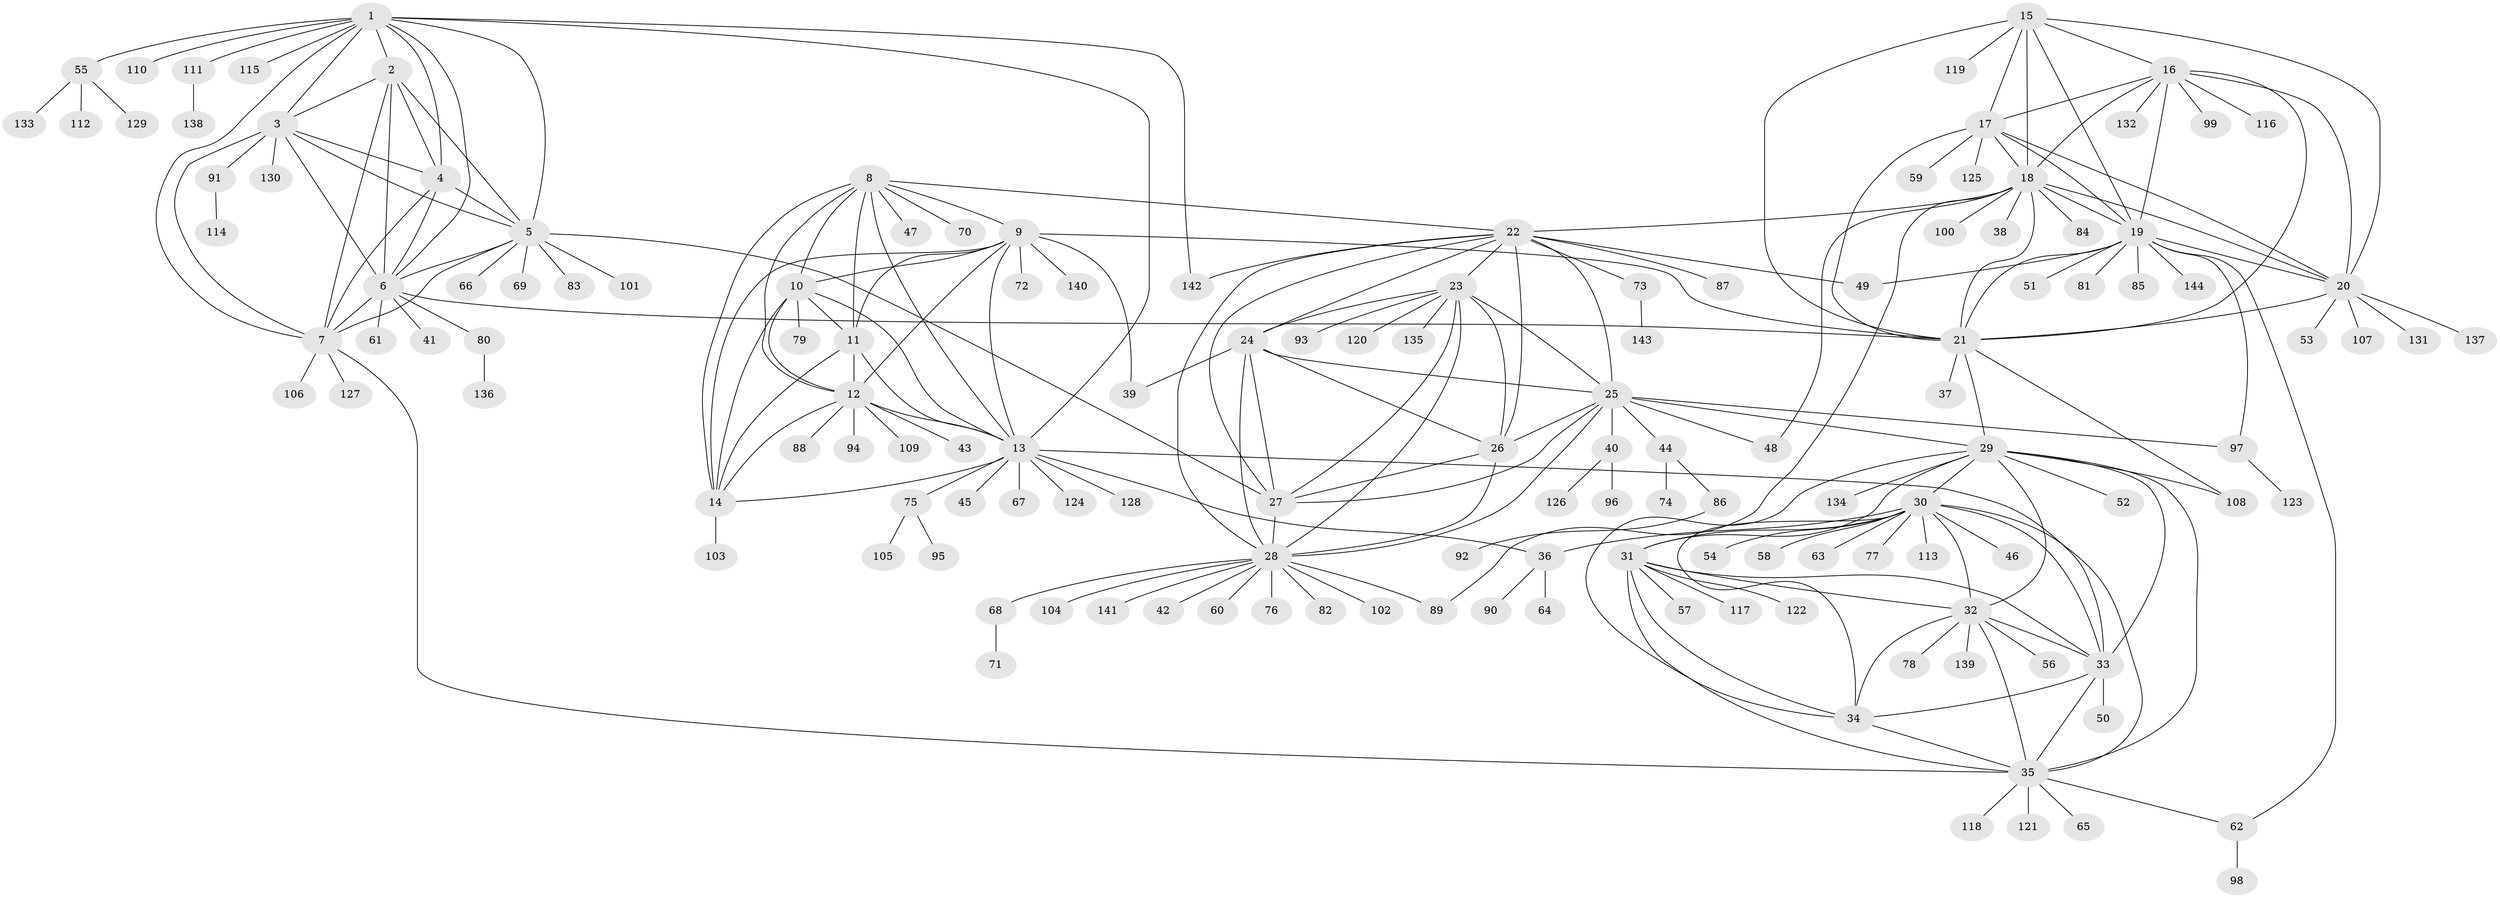 // coarse degree distribution, {9: 0.02631578947368421, 5: 0.017543859649122806, 7: 0.043859649122807015, 16: 0.008771929824561403, 11: 0.03508771929824561, 8: 0.02631578947368421, 4: 0.017543859649122806, 6: 0.017543859649122806, 13: 0.017543859649122806, 10: 0.008771929824561403, 18: 0.008771929824561403, 3: 0.043859649122807015, 1: 0.6228070175438597, 2: 0.10526315789473684}
// Generated by graph-tools (version 1.1) at 2025/24/03/03/25 07:24:09]
// undirected, 144 vertices, 233 edges
graph export_dot {
graph [start="1"]
  node [color=gray90,style=filled];
  1;
  2;
  3;
  4;
  5;
  6;
  7;
  8;
  9;
  10;
  11;
  12;
  13;
  14;
  15;
  16;
  17;
  18;
  19;
  20;
  21;
  22;
  23;
  24;
  25;
  26;
  27;
  28;
  29;
  30;
  31;
  32;
  33;
  34;
  35;
  36;
  37;
  38;
  39;
  40;
  41;
  42;
  43;
  44;
  45;
  46;
  47;
  48;
  49;
  50;
  51;
  52;
  53;
  54;
  55;
  56;
  57;
  58;
  59;
  60;
  61;
  62;
  63;
  64;
  65;
  66;
  67;
  68;
  69;
  70;
  71;
  72;
  73;
  74;
  75;
  76;
  77;
  78;
  79;
  80;
  81;
  82;
  83;
  84;
  85;
  86;
  87;
  88;
  89;
  90;
  91;
  92;
  93;
  94;
  95;
  96;
  97;
  98;
  99;
  100;
  101;
  102;
  103;
  104;
  105;
  106;
  107;
  108;
  109;
  110;
  111;
  112;
  113;
  114;
  115;
  116;
  117;
  118;
  119;
  120;
  121;
  122;
  123;
  124;
  125;
  126;
  127;
  128;
  129;
  130;
  131;
  132;
  133;
  134;
  135;
  136;
  137;
  138;
  139;
  140;
  141;
  142;
  143;
  144;
  1 -- 2;
  1 -- 3;
  1 -- 4;
  1 -- 5;
  1 -- 6;
  1 -- 7;
  1 -- 13;
  1 -- 55;
  1 -- 110;
  1 -- 111;
  1 -- 115;
  1 -- 142;
  2 -- 3;
  2 -- 4;
  2 -- 5;
  2 -- 6;
  2 -- 7;
  3 -- 4;
  3 -- 5;
  3 -- 6;
  3 -- 7;
  3 -- 91;
  3 -- 130;
  4 -- 5;
  4 -- 6;
  4 -- 7;
  5 -- 6;
  5 -- 7;
  5 -- 27;
  5 -- 66;
  5 -- 69;
  5 -- 83;
  5 -- 101;
  6 -- 7;
  6 -- 21;
  6 -- 41;
  6 -- 61;
  6 -- 80;
  7 -- 35;
  7 -- 106;
  7 -- 127;
  8 -- 9;
  8 -- 10;
  8 -- 11;
  8 -- 12;
  8 -- 13;
  8 -- 14;
  8 -- 22;
  8 -- 47;
  8 -- 70;
  9 -- 10;
  9 -- 11;
  9 -- 12;
  9 -- 13;
  9 -- 14;
  9 -- 21;
  9 -- 39;
  9 -- 72;
  9 -- 140;
  10 -- 11;
  10 -- 12;
  10 -- 13;
  10 -- 14;
  10 -- 79;
  11 -- 12;
  11 -- 13;
  11 -- 14;
  12 -- 13;
  12 -- 14;
  12 -- 43;
  12 -- 88;
  12 -- 94;
  12 -- 109;
  13 -- 14;
  13 -- 33;
  13 -- 36;
  13 -- 45;
  13 -- 67;
  13 -- 75;
  13 -- 124;
  13 -- 128;
  14 -- 103;
  15 -- 16;
  15 -- 17;
  15 -- 18;
  15 -- 19;
  15 -- 20;
  15 -- 21;
  15 -- 119;
  16 -- 17;
  16 -- 18;
  16 -- 19;
  16 -- 20;
  16 -- 21;
  16 -- 99;
  16 -- 116;
  16 -- 132;
  17 -- 18;
  17 -- 19;
  17 -- 20;
  17 -- 21;
  17 -- 59;
  17 -- 125;
  18 -- 19;
  18 -- 20;
  18 -- 21;
  18 -- 22;
  18 -- 38;
  18 -- 48;
  18 -- 84;
  18 -- 89;
  18 -- 100;
  19 -- 20;
  19 -- 21;
  19 -- 49;
  19 -- 51;
  19 -- 62;
  19 -- 81;
  19 -- 85;
  19 -- 97;
  19 -- 144;
  20 -- 21;
  20 -- 53;
  20 -- 107;
  20 -- 131;
  20 -- 137;
  21 -- 29;
  21 -- 37;
  21 -- 108;
  22 -- 23;
  22 -- 24;
  22 -- 25;
  22 -- 26;
  22 -- 27;
  22 -- 28;
  22 -- 49;
  22 -- 73;
  22 -- 87;
  22 -- 142;
  23 -- 24;
  23 -- 25;
  23 -- 26;
  23 -- 27;
  23 -- 28;
  23 -- 93;
  23 -- 120;
  23 -- 135;
  24 -- 25;
  24 -- 26;
  24 -- 27;
  24 -- 28;
  24 -- 39;
  25 -- 26;
  25 -- 27;
  25 -- 28;
  25 -- 29;
  25 -- 40;
  25 -- 44;
  25 -- 48;
  25 -- 97;
  26 -- 27;
  26 -- 28;
  27 -- 28;
  28 -- 42;
  28 -- 60;
  28 -- 68;
  28 -- 76;
  28 -- 82;
  28 -- 89;
  28 -- 102;
  28 -- 104;
  28 -- 141;
  29 -- 30;
  29 -- 31;
  29 -- 32;
  29 -- 33;
  29 -- 34;
  29 -- 35;
  29 -- 52;
  29 -- 108;
  29 -- 134;
  30 -- 31;
  30 -- 32;
  30 -- 33;
  30 -- 34;
  30 -- 35;
  30 -- 36;
  30 -- 46;
  30 -- 54;
  30 -- 58;
  30 -- 63;
  30 -- 77;
  30 -- 113;
  31 -- 32;
  31 -- 33;
  31 -- 34;
  31 -- 35;
  31 -- 57;
  31 -- 117;
  31 -- 122;
  32 -- 33;
  32 -- 34;
  32 -- 35;
  32 -- 56;
  32 -- 78;
  32 -- 139;
  33 -- 34;
  33 -- 35;
  33 -- 50;
  34 -- 35;
  35 -- 62;
  35 -- 65;
  35 -- 118;
  35 -- 121;
  36 -- 64;
  36 -- 90;
  40 -- 96;
  40 -- 126;
  44 -- 74;
  44 -- 86;
  55 -- 112;
  55 -- 129;
  55 -- 133;
  62 -- 98;
  68 -- 71;
  73 -- 143;
  75 -- 95;
  75 -- 105;
  80 -- 136;
  86 -- 92;
  91 -- 114;
  97 -- 123;
  111 -- 138;
}

